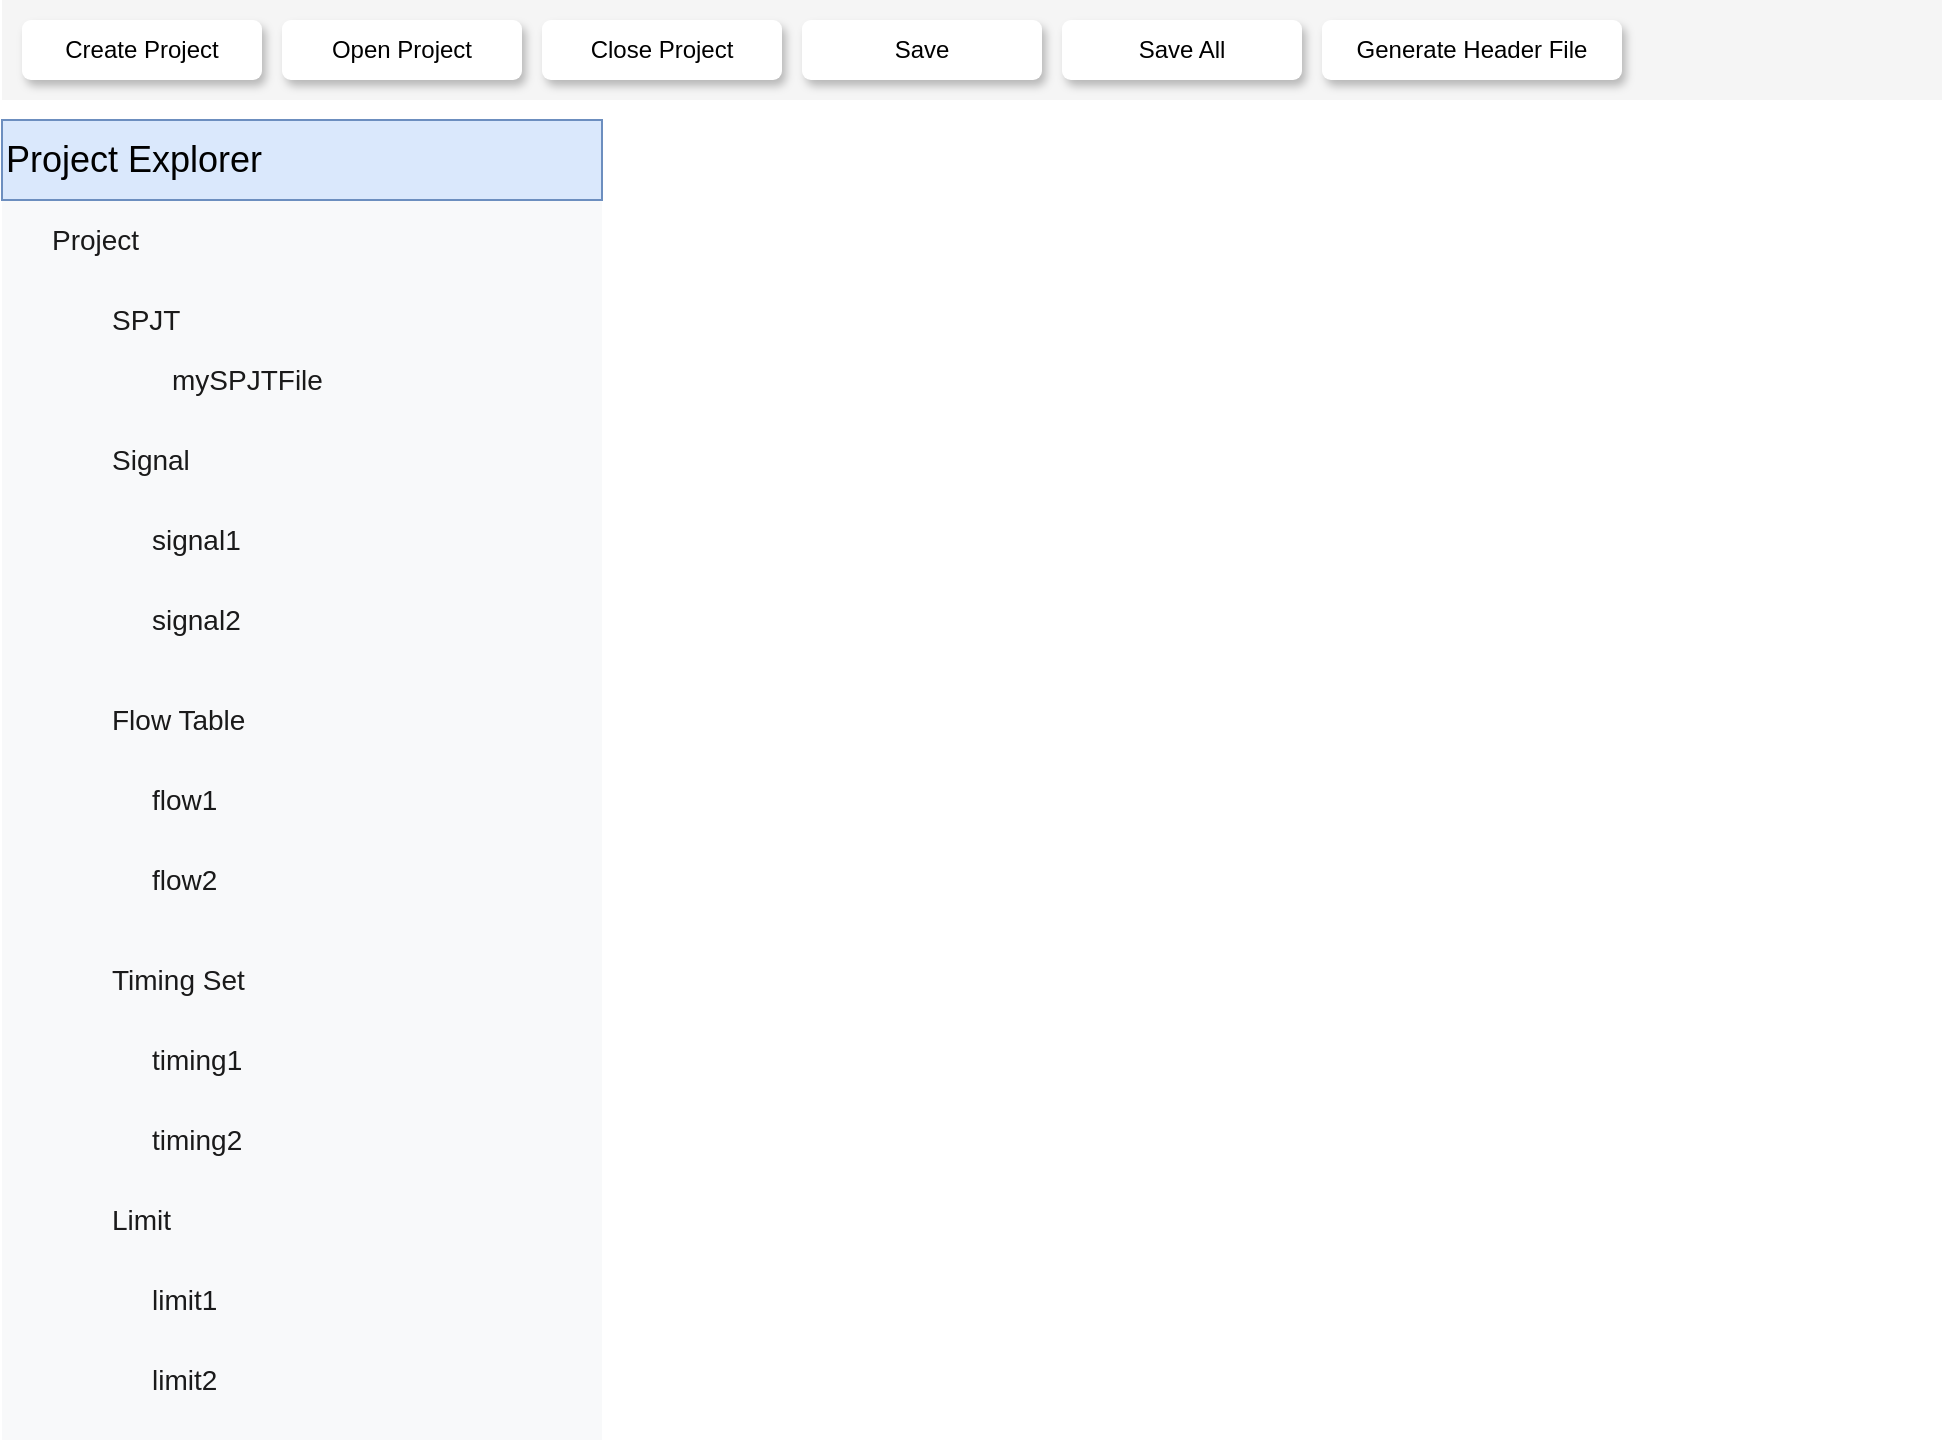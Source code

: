 <mxfile version="13.10.3" type="github" pages="2">
  <diagram id="FgyFkXJcIKG0fMY5ibd2" name="Project Explorer">
    <mxGraphModel dx="1185" dy="635" grid="1" gridSize="10" guides="1" tooltips="1" connect="1" arrows="1" fold="1" page="1" pageScale="1" pageWidth="827" pageHeight="1169" math="0" shadow="0">
      <root>
        <mxCell id="S2QvFrK3PuCgfU6eUb4U-0" />
        <mxCell id="S2QvFrK3PuCgfU6eUb4U-1" parent="S2QvFrK3PuCgfU6eUb4U-0" />
        <mxCell id="F_466ytePDx-1a6FgnFO-0" value="" style="fillColor=#F8F9FA;strokeColor=none;align=left;fontSize=14;fontColor=#323232;" parent="S2QvFrK3PuCgfU6eUb4U-1" vertex="1">
          <mxGeometry x="100" y="150" width="300" height="660" as="geometry" />
        </mxCell>
        <mxCell id="F_466ytePDx-1a6FgnFO-1" value="Project Explorer" style="html=1;shadow=0;dashed=0;fillColor=#dae8fc;strokeColor=#6c8ebf;perimeter=none;whiteSpace=wrap;resizeWidth=1;align=left;fontSize=18;" parent="F_466ytePDx-1a6FgnFO-0" vertex="1">
          <mxGeometry width="300" height="40" relative="1" as="geometry" />
        </mxCell>
        <mxCell id="F_466ytePDx-1a6FgnFO-2" value="Project" style="html=1;shadow=0;dashed=0;shape=mxgraph.bootstrap.rrect;rSize=5;strokeColor=none;perimeter=none;whiteSpace=wrap;align=left;spacing=15;fontSize=14;fillColor=none;fontColor=#1A1A1A;" parent="F_466ytePDx-1a6FgnFO-0" vertex="1">
          <mxGeometry x="0.5" width="279.5" height="40" relative="1" as="geometry">
            <mxPoint x="-140" y="40" as="offset" />
          </mxGeometry>
        </mxCell>
        <mxCell id="F_466ytePDx-1a6FgnFO-3" value="SPJT" style="html=1;shadow=0;dashed=0;fillColor=none;strokeColor=none;perimeter=none;whiteSpace=wrap;align=left;spacing=15;fontSize=14;fontColor=#1A1A1A;" parent="F_466ytePDx-1a6FgnFO-0" vertex="1">
          <mxGeometry x="0.5" width="100" height="40" relative="1" as="geometry">
            <mxPoint x="-110" y="80" as="offset" />
          </mxGeometry>
        </mxCell>
        <mxCell id="F_466ytePDx-1a6FgnFO-14" value="Signal" style="html=1;shadow=0;dashed=0;fillColor=none;strokeColor=none;perimeter=none;whiteSpace=wrap;align=left;spacing=15;fontSize=14;fontColor=#1A1A1A;" parent="F_466ytePDx-1a6FgnFO-0" vertex="1">
          <mxGeometry x="0.5" width="100" height="40" relative="1" as="geometry">
            <mxPoint x="-110" y="150" as="offset" />
          </mxGeometry>
        </mxCell>
        <mxCell id="F_466ytePDx-1a6FgnFO-15" value="Flow Table" style="html=1;shadow=0;dashed=0;fillColor=none;strokeColor=none;perimeter=none;whiteSpace=wrap;align=left;spacing=15;fontSize=14;fontColor=#1A1A1A;" parent="F_466ytePDx-1a6FgnFO-0" vertex="1">
          <mxGeometry x="0.5" width="100" height="40" relative="1" as="geometry">
            <mxPoint x="-110" y="280" as="offset" />
          </mxGeometry>
        </mxCell>
        <mxCell id="F_466ytePDx-1a6FgnFO-16" value="Timing Set" style="html=1;shadow=0;dashed=0;fillColor=none;strokeColor=none;perimeter=none;whiteSpace=wrap;align=left;spacing=15;fontSize=14;fontColor=#1A1A1A;" parent="F_466ytePDx-1a6FgnFO-0" vertex="1">
          <mxGeometry x="0.5" width="100" height="40" relative="1" as="geometry">
            <mxPoint x="-110" y="410" as="offset" />
          </mxGeometry>
        </mxCell>
        <mxCell id="F_466ytePDx-1a6FgnFO-17" value="Limit" style="html=1;shadow=0;dashed=0;fillColor=none;strokeColor=none;perimeter=none;whiteSpace=wrap;align=left;spacing=15;fontSize=14;fontColor=#1A1A1A;" parent="F_466ytePDx-1a6FgnFO-0" vertex="1">
          <mxGeometry x="0.5" width="100" height="40" relative="1" as="geometry">
            <mxPoint x="-110" y="530" as="offset" />
          </mxGeometry>
        </mxCell>
        <mxCell id="F_466ytePDx-1a6FgnFO-18" value="mySPJTFile" style="html=1;shadow=0;dashed=0;fillColor=none;strokeColor=none;perimeter=none;whiteSpace=wrap;align=left;spacing=15;fontSize=14;fontColor=#1A1A1A;" parent="F_466ytePDx-1a6FgnFO-0" vertex="1">
          <mxGeometry x="0.5" width="100" height="40" relative="1" as="geometry">
            <mxPoint x="-80" y="110" as="offset" />
          </mxGeometry>
        </mxCell>
        <mxCell id="F_466ytePDx-1a6FgnFO-19" value="signal1" style="html=1;shadow=0;dashed=0;fillColor=none;strokeColor=none;perimeter=none;whiteSpace=wrap;align=left;spacing=15;fontSize=14;fontColor=#1A1A1A;" parent="F_466ytePDx-1a6FgnFO-0" vertex="1">
          <mxGeometry x="0.5" width="100" height="40" relative="1" as="geometry">
            <mxPoint x="-90" y="190" as="offset" />
          </mxGeometry>
        </mxCell>
        <mxCell id="F_466ytePDx-1a6FgnFO-20" value="signal2" style="html=1;shadow=0;dashed=0;fillColor=none;strokeColor=none;perimeter=none;whiteSpace=wrap;align=left;spacing=15;fontSize=14;fontColor=#1A1A1A;" parent="F_466ytePDx-1a6FgnFO-0" vertex="1">
          <mxGeometry x="0.5" width="100" height="40" relative="1" as="geometry">
            <mxPoint x="-90" y="230" as="offset" />
          </mxGeometry>
        </mxCell>
        <mxCell id="F_466ytePDx-1a6FgnFO-21" value="flow1" style="html=1;shadow=0;dashed=0;fillColor=none;strokeColor=none;perimeter=none;whiteSpace=wrap;align=left;spacing=15;fontSize=14;fontColor=#1A1A1A;" parent="F_466ytePDx-1a6FgnFO-0" vertex="1">
          <mxGeometry x="0.5" width="100" height="40" relative="1" as="geometry">
            <mxPoint x="-90" y="320" as="offset" />
          </mxGeometry>
        </mxCell>
        <mxCell id="F_466ytePDx-1a6FgnFO-22" value="flow2" style="html=1;shadow=0;dashed=0;fillColor=none;strokeColor=none;perimeter=none;whiteSpace=wrap;align=left;spacing=15;fontSize=14;fontColor=#1A1A1A;" parent="F_466ytePDx-1a6FgnFO-0" vertex="1">
          <mxGeometry x="0.5" width="100" height="40" relative="1" as="geometry">
            <mxPoint x="-90" y="360" as="offset" />
          </mxGeometry>
        </mxCell>
        <mxCell id="F_466ytePDx-1a6FgnFO-23" value="timing1" style="html=1;shadow=0;dashed=0;fillColor=none;strokeColor=none;perimeter=none;whiteSpace=wrap;align=left;spacing=15;fontSize=14;fontColor=#1A1A1A;" parent="F_466ytePDx-1a6FgnFO-0" vertex="1">
          <mxGeometry x="0.5" width="100" height="40" relative="1" as="geometry">
            <mxPoint x="-90" y="450" as="offset" />
          </mxGeometry>
        </mxCell>
        <mxCell id="F_466ytePDx-1a6FgnFO-24" value="timing2" style="html=1;shadow=0;dashed=0;fillColor=none;strokeColor=none;perimeter=none;whiteSpace=wrap;align=left;spacing=15;fontSize=14;fontColor=#1A1A1A;" parent="F_466ytePDx-1a6FgnFO-0" vertex="1">
          <mxGeometry x="0.5" width="100" height="40" relative="1" as="geometry">
            <mxPoint x="-90" y="490" as="offset" />
          </mxGeometry>
        </mxCell>
        <mxCell id="F_466ytePDx-1a6FgnFO-25" value="limit2" style="html=1;shadow=0;dashed=0;fillColor=none;strokeColor=none;perimeter=none;whiteSpace=wrap;align=left;spacing=15;fontSize=14;fontColor=#1A1A1A;" parent="F_466ytePDx-1a6FgnFO-0" vertex="1">
          <mxGeometry x="0.5" width="100" height="40" relative="1" as="geometry">
            <mxPoint x="-90" y="610" as="offset" />
          </mxGeometry>
        </mxCell>
        <mxCell id="F_466ytePDx-1a6FgnFO-26" value="limit1" style="html=1;shadow=0;dashed=0;fillColor=none;strokeColor=none;perimeter=none;whiteSpace=wrap;align=left;spacing=15;fontSize=14;fontColor=#1A1A1A;" parent="F_466ytePDx-1a6FgnFO-0" vertex="1">
          <mxGeometry x="0.5" width="100" height="40" relative="1" as="geometry">
            <mxPoint x="-90" y="570" as="offset" />
          </mxGeometry>
        </mxCell>
        <mxCell id="EKYV59rnYQYyG5BfVOuk-0" value="" style="rounded=0;whiteSpace=wrap;html=1;fillColor=#f5f5f5;fontColor=#333333;strokeColor=none;" vertex="1" parent="S2QvFrK3PuCgfU6eUb4U-1">
          <mxGeometry x="100" y="90" width="970" height="50" as="geometry" />
        </mxCell>
        <mxCell id="EKYV59rnYQYyG5BfVOuk-1" value="Create Project" style="rounded=1;whiteSpace=wrap;html=1;strokeColor=none;shadow=1;" vertex="1" parent="S2QvFrK3PuCgfU6eUb4U-1">
          <mxGeometry x="110" y="100" width="120" height="30" as="geometry" />
        </mxCell>
        <mxCell id="EKYV59rnYQYyG5BfVOuk-2" value="Open Project" style="rounded=1;whiteSpace=wrap;html=1;strokeColor=none;shadow=1;" vertex="1" parent="S2QvFrK3PuCgfU6eUb4U-1">
          <mxGeometry x="240" y="100" width="120" height="30" as="geometry" />
        </mxCell>
        <mxCell id="EKYV59rnYQYyG5BfVOuk-3" value="Save" style="rounded=1;whiteSpace=wrap;html=1;strokeColor=none;shadow=1;" vertex="1" parent="S2QvFrK3PuCgfU6eUb4U-1">
          <mxGeometry x="500" y="100" width="120" height="30" as="geometry" />
        </mxCell>
        <mxCell id="EKYV59rnYQYyG5BfVOuk-4" value="Save All" style="rounded=1;whiteSpace=wrap;html=1;strokeColor=none;shadow=1;" vertex="1" parent="S2QvFrK3PuCgfU6eUb4U-1">
          <mxGeometry x="630" y="100" width="120" height="30" as="geometry" />
        </mxCell>
        <mxCell id="EKYV59rnYQYyG5BfVOuk-5" value="Close Project" style="rounded=1;whiteSpace=wrap;html=1;strokeColor=none;shadow=1;" vertex="1" parent="S2QvFrK3PuCgfU6eUb4U-1">
          <mxGeometry x="370" y="100" width="120" height="30" as="geometry" />
        </mxCell>
        <mxCell id="EKYV59rnYQYyG5BfVOuk-6" value="Generate Header File" style="rounded=1;whiteSpace=wrap;html=1;strokeColor=none;shadow=1;" vertex="1" parent="S2QvFrK3PuCgfU6eUb4U-1">
          <mxGeometry x="760" y="100" width="150" height="30" as="geometry" />
        </mxCell>
      </root>
    </mxGraphModel>
  </diagram>
  <diagram name="Page-1" id="c9db0220-8083-56f3-ca83-edcdcd058819">
    <mxGraphModel dx="1422" dy="706" grid="1" gridSize="10" guides="1" tooltips="1" connect="1" arrows="1" fold="1" page="1" pageScale="1.5" pageWidth="826" pageHeight="1169" background="#ffffff" math="0" shadow="0">
      <root>
        <mxCell id="0" style=";html=1;" />
        <mxCell id="1" style=";html=1;" parent="0" />
        <mxCell id="3d76a8aef4d5c911-1" value="" style="html=1;shadow=0;dashed=0;shape=mxgraph.bootstrap.rect;fillColor=#222222;strokeColor=none;whiteSpace=wrap;rounded=0;fontSize=12;fontColor=#000000;align=center;" parent="1" vertex="1">
          <mxGeometry x="40" y="70" width="1150" height="40" as="geometry" />
        </mxCell>
        <mxCell id="3d76a8aef4d5c911-2" value="Company" style="html=1;shadow=0;dashed=0;fillColor=none;strokeColor=none;shape=mxgraph.bootstrap.rect;fontColor=#999999;fontSize=14;whiteSpace=wrap;" parent="3d76a8aef4d5c911-1" vertex="1">
          <mxGeometry width="115" height="40" as="geometry" />
        </mxCell>
        <mxCell id="3d76a8aef4d5c911-3" value="People" style="html=1;shadow=0;dashed=0;shape=mxgraph.bootstrap.rect;fillColor=#000000;strokeColor=none;fontColor=#ffffff;spacingRight=30;whiteSpace=wrap;" parent="3d76a8aef4d5c911-1" vertex="1">
          <mxGeometry x="115" width="129.375" height="40" as="geometry" />
        </mxCell>
        <mxCell id="3d76a8aef4d5c911-4" value="84" style="html=1;shadow=0;dashed=0;shape=mxgraph.bootstrap.rrect;rSize=8;fillColor=#ff0000;strokeColor=none;fontColor=#ffffff;whiteSpace=wrap;" parent="3d76a8aef4d5c911-3" vertex="1">
          <mxGeometry x="1" y="0.5" width="25" height="16" relative="1" as="geometry">
            <mxPoint x="-30" y="-8" as="offset" />
          </mxGeometry>
        </mxCell>
        <mxCell id="3d76a8aef4d5c911-5" value="Violations" style="html=1;shadow=0;dashed=0;fillColor=none;strokeColor=none;shape=mxgraph.bootstrap.rect;fontColor=#999999;spacingRight=30;whiteSpace=wrap;" parent="3d76a8aef4d5c911-1" vertex="1">
          <mxGeometry x="244.375" width="158.125" height="40" as="geometry" />
        </mxCell>
        <mxCell id="3d76a8aef4d5c911-6" value="42" style="html=1;shadow=0;dashed=0;shape=mxgraph.bootstrap.rrect;rSize=8;fillColor=#ff0000;strokeColor=none;fontColor=#ffffff;whiteSpace=wrap;" parent="3d76a8aef4d5c911-5" vertex="1">
          <mxGeometry x="1" y="0.5" width="25" height="16" relative="1" as="geometry">
            <mxPoint x="-30" y="-8" as="offset" />
          </mxGeometry>
        </mxCell>
        <mxCell id="3d76a8aef4d5c911-7" value="Statistics" style="html=1;shadow=0;dashed=0;fillColor=none;strokeColor=none;shape=mxgraph.bootstrap.rect;fontColor=#999999;whiteSpace=wrap;" parent="3d76a8aef4d5c911-1" vertex="1">
          <mxGeometry x="402.5" width="115" height="40" as="geometry" />
        </mxCell>
        <mxCell id="3d76a8aef4d5c911-8" value="Settings" style="html=1;shadow=0;dashed=0;fillColor=none;strokeColor=none;shape=mxgraph.bootstrap.rect;fontColor=#999999;whiteSpace=wrap;" parent="3d76a8aef4d5c911-1" vertex="1">
          <mxGeometry x="517.5" width="100.625" height="40" as="geometry" />
        </mxCell>
        <mxCell id="3d76a8aef4d5c911-9" value="Profile" style="html=1;shadow=0;dashed=0;fillColor=none;strokeColor=none;shape=mxgraph.bootstrap.rect;fontColor=#999999;whiteSpace=wrap;" parent="3d76a8aef4d5c911-1" vertex="1">
          <mxGeometry x="948.75" width="100.625" height="40" as="geometry" />
        </mxCell>
        <mxCell id="3d76a8aef4d5c911-10" value="Log Out" style="html=1;shadow=0;dashed=0;fillColor=none;strokeColor=none;shape=mxgraph.bootstrap.rect;fontColor=#999999;whiteSpace=wrap;" parent="3d76a8aef4d5c911-1" vertex="1">
          <mxGeometry x="1049.375" width="100.625" height="40" as="geometry" />
        </mxCell>
        <mxCell id="3d76a8aef4d5c911-11" value="" style="html=1;shadow=0;dashed=0;shape=mxgraph.bootstrap.rrect;rSize=5;strokeColor=#dddddd;rounded=0;fontSize=12;align=center;" parent="1" vertex="1">
          <mxGeometry x="860" y="150" width="330" height="400" as="geometry" />
        </mxCell>
        <mxCell id="3d76a8aef4d5c911-12" value="320x200" style="shape=rect;fontSize=24;fillColor=#f0f0f0;strokeColor=none;fontColor=#999999;whiteSpace=wrap;" parent="3d76a8aef4d5c911-11" vertex="1">
          <mxGeometry x="5" y="5" width="320" height="200" as="geometry" />
        </mxCell>
        <mxCell id="3d76a8aef4d5c911-13" value="Thumbnail label" style="html=1;shadow=0;dashed=0;shape=mxgraph.bootstrap.anchor;fontSize=26;align=left;whiteSpace=wrap;" parent="3d76a8aef4d5c911-11" vertex="1">
          <mxGeometry x="15" y="220" width="300" height="40" as="geometry" />
        </mxCell>
        <mxCell id="3d76a8aef4d5c911-14" value="Cras justo odio, dapibus ac facilisis in, egestas eget quam. Donec id elit non mi porta gravida at eget metus. Nullam id dolor id nibh ultricies vehicula ut id elit." style="html=1;shadow=0;dashed=0;shape=mxgraph.bootstrap.anchor;strokeColor=#dddddd;whiteSpace=wrap;align=left;verticalAlign=top;fontSize=14;whiteSpace=wrap;" parent="3d76a8aef4d5c911-11" vertex="1">
          <mxGeometry x="15" y="260" width="300" height="80" as="geometry" />
        </mxCell>
        <mxCell id="3d76a8aef4d5c911-15" value="Button" style="html=1;shadow=0;dashed=0;shape=mxgraph.bootstrap.rrect;rSize=5;fontSize=16;fillColor=#3D8BCD;strokeColor=none;fontColor=#ffffff;whiteSpace=wrap;" parent="3d76a8aef4d5c911-11" vertex="1">
          <mxGeometry y="1" width="80" height="40" relative="1" as="geometry">
            <mxPoint x="15" y="-60" as="offset" />
          </mxGeometry>
        </mxCell>
        <mxCell id="3d76a8aef4d5c911-16" value="Button" style="html=1;shadow=0;dashed=0;shape=mxgraph.bootstrap.rrect;rSize=5;fontSize=16;strokeColor=#dddddd;whiteSpace=wrap;" parent="3d76a8aef4d5c911-11" vertex="1">
          <mxGeometry y="1" width="80" height="40" relative="1" as="geometry">
            <mxPoint x="100" y="-60" as="offset" />
          </mxGeometry>
        </mxCell>
        <mxCell id="3d76a8aef4d5c911-17" value="Template name" style="html=1;shadow=0;dashed=0;shape=mxgraph.bootstrap.rect;strokeColor=none;fillColor=none;fontColor=#999999;align=left;spacingLeft=5;whiteSpace=wrap;rounded=0;" parent="1" vertex="1">
          <mxGeometry x="40" y="130" width="200" height="20" as="geometry" />
        </mxCell>
        <mxCell id="3d76a8aef4d5c911-18" value="Uncompleted Profile" style="html=1;shadow=0;dashed=0;shape=mxgraph.bootstrap.rrect;rSize=5;strokeColor=#dddddd;;align=left;spacingLeft=10;fontSize=16;whiteSpace=wrap;rounded=0;" parent="1" vertex="1">
          <mxGeometry x="40" y="150" width="800" height="40" as="geometry" />
        </mxCell>
        <mxCell id="3d76a8aef4d5c911-19" value="Subject" style="html=1;shadow=0;dashed=0;shape=mxgraph.bootstrap.rect;strokeColor=none;fillColor=none;fontColor=#999999;align=left;spacingLeft=5;whiteSpace=wrap;rounded=0;" parent="1" vertex="1">
          <mxGeometry x="40" y="210" width="200" height="20" as="geometry" />
        </mxCell>
        <mxCell id="3d76a8aef4d5c911-20" value="Hello, %USER_FULL_NAME%" style="html=1;shadow=0;dashed=0;shape=mxgraph.bootstrap.rrect;rSize=5;strokeColor=#dddddd;align=left;spacingLeft=10;fontSize=16;whiteSpace=wrap;rounded=0;" parent="1" vertex="1">
          <mxGeometry x="40" y="230" width="800" height="40" as="geometry" />
        </mxCell>
        <mxCell id="3d76a8aef4d5c911-21" value="Insert System Variable" style="html=1;shadow=0;dashed=0;shape=mxgraph.bootstrap.rect;strokeColor=none;fillColor=none;align=right;fontSize=10;whiteSpace=wrap;rounded=0;" parent="1" vertex="1">
          <mxGeometry x="690" y="210" width="120" height="20" as="geometry" />
        </mxCell>
        <mxCell id="3d76a8aef4d5c911-22" value="" style="shape=triangle;strokeColor=none;fillColor=#000000;direction=south;rounded=0;shadow=1;fontSize=12;fontColor=#000000;align=center;html=1;" parent="1" vertex="1">
          <mxGeometry x="812" y="217" width="8" height="4" as="geometry" />
        </mxCell>
        <mxCell id="3d76a8aef4d5c911-23" value="Message" style="html=1;shadow=0;dashed=0;shape=mxgraph.bootstrap.rect;strokeColor=none;fillColor=none;fontColor=#999999;align=left;spacingLeft=5;whiteSpace=wrap;rounded=0;" parent="1" vertex="1">
          <mxGeometry x="40" y="290" width="200" height="20" as="geometry" />
        </mxCell>
        <mxCell id="3d76a8aef4d5c911-24" value="Hello %USER_FULL_NAME%!&#xa;&#xa;At vero eos et accusamus et iusto odio dignissimos ducimus, qui blanditiis praesentium voluptatum deleniti atque corrupti, quosdolores et quas molestias excepturi sint, obcaecati cupiditate non provident, similique sunt in culpa, qui officia deserunt mollitiaanimi, id est laborum et dolorum fuga. Et harum quidem rerum facilis est et expedita distinctio. Nam libero tempore, cum solutanobis est eligendi optio, cumque nihil impedit, quo minus id, quod maxime placeat, facere possimus, omnis voluptas assumendaest, omnis dolor repellendus." style="html=1;shadow=0;dashed=0;shape=mxgraph.bootstrap.rrect;rSize=5;fontSize=12;strokeColor=#dddddd;align=left;spacing=10;verticalAlign=top;whiteSpace=wrap;rounded=0;" parent="1" vertex="1">
          <mxGeometry x="40" y="310" width="800" height="240" as="geometry" />
        </mxCell>
        <mxCell id="3d76a8aef4d5c911-25" value="Insert System Variable" style="html=1;shadow=0;dashed=0;shape=mxgraph.bootstrap.rect;strokeColor=none;fillColor=none;align=right;fontSize=10;whiteSpace=wrap;rounded=0;" parent="1" vertex="1">
          <mxGeometry x="690" y="290" width="120" height="20" as="geometry" />
        </mxCell>
        <mxCell id="3d76a8aef4d5c911-26" value="" style="shape=triangle;strokeColor=none;fillColor=#000000;direction=south;rounded=0;shadow=1;fontSize=12;fontColor=#000000;align=center;html=1;" parent="1" vertex="1">
          <mxGeometry x="812" y="297" width="8" height="4" as="geometry" />
        </mxCell>
        <mxCell id="3d76a8aef4d5c911-27" value="%USER_FULL_NAME%&#xa;%USER_EMAIL%&#xa;%USER_PROFILE_COMPLETENESS%&#xa;%USER_NUM_SUCCESS_TRADES%&#xa;%USER_FULL_NAME%&#xa;%USER_EMAIL%&#xa;%USER_PROFILE_COMPLETENESS%&#xa;%USER_NUM_SUCCESS_SELLS%" style="html=1;shadow=0;dashed=0;shape=mxgraph.bootstrap.rrect;fontSize=12;rSize=2;strokeColor=#dddddd;align=left;verticalAlign=top;spacing=10;shadow=1;whiteSpace=wrap;rounded=0;" parent="1" vertex="1">
          <mxGeometry x="590" y="305" width="240" height="140" as="geometry" />
        </mxCell>
        <mxCell id="3d76a8aef4d5c911-28" value="Message Type" style="html=1;shadow=0;dashed=0;shape=mxgraph.bootstrap.rect;strokeColor=none;fillColor=none;fontColor=#999999;align=left;spacingLeft=5;whiteSpace=wrap;rounded=0;" parent="1" vertex="1">
          <mxGeometry x="40" y="570" width="200" height="20" as="geometry" />
        </mxCell>
        <mxCell id="3d76a8aef4d5c911-29" value="Email + Push" style="html=1;shadow=0;dashed=0;shape=mxgraph.bootstrap.rrect;rSize=5;strokeColor=#dddddd;align=left;spacingLeft=10;fontSize=16;whiteSpace=wrap;rounded=0;" parent="1" vertex="1">
          <mxGeometry x="40" y="590" width="390" height="40" as="geometry" />
        </mxCell>
        <mxCell id="3d76a8aef4d5c911-30" value="" style="shape=triangle;strokeColor=none;fillColor=#000000;direction=south;rounded=0;shadow=1;fontSize=12;fontColor=#000000;align=center;html=1;" parent="1" vertex="1">
          <mxGeometry x="410" y="607" width="10" height="5" as="geometry" />
        </mxCell>
        <mxCell id="3d76a8aef4d5c911-31" value="Tap target" style="html=1;shadow=0;dashed=0;shape=mxgraph.bootstrap.rect;strokeColor=none;fillColor=none;fontColor=#999999;align=left;spacingLeft=5;whiteSpace=wrap;rounded=0;" parent="1" vertex="1">
          <mxGeometry x="450" y="570" width="200" height="20" as="geometry" />
        </mxCell>
        <mxCell id="3d76a8aef4d5c911-32" value="Profile Screen" style="html=1;shadow=0;dashed=0;shape=mxgraph.bootstrap.rrect;rSize=5;strokeColor=#dddddd;align=left;spacingLeft=10;fontSize=16;whiteSpace=wrap;rounded=0;" parent="1" vertex="1">
          <mxGeometry x="450" y="590" width="390" height="40" as="geometry" />
        </mxCell>
        <mxCell id="3d76a8aef4d5c911-33" value="" style="shape=triangle;strokeColor=none;fillColor=#000000;direction=south;rounded=0;shadow=1;fontSize=12;fontColor=#000000;align=center;html=1;" parent="1" vertex="1">
          <mxGeometry x="820" y="607" width="10" height="5" as="geometry" />
        </mxCell>
        <mxCell id="3d76a8aef4d5c911-34" value="Send to Group" style="html=1;shadow=0;dashed=0;shape=mxgraph.bootstrap.rect;strokeColor=none;fillColor=none;fontColor=#999999;align=left;spacingLeft=5;whiteSpace=wrap;rounded=0;" parent="1" vertex="1">
          <mxGeometry x="40" y="650" width="200" height="20" as="geometry" />
        </mxCell>
        <mxCell id="3d76a8aef4d5c911-35" value="Top Management" style="html=1;shadow=0;dashed=0;shape=mxgraph.bootstrap.checkbox;fontSize=12;strokeColor=#999999;align=left;labelPosition=right;spacingLeft=5;rounded=0;" parent="1" vertex="1">
          <mxGeometry x="50" y="673" width="14" height="14" as="geometry" />
        </mxCell>
        <mxCell id="3d76a8aef4d5c911-36" value="Marketing Department" style="html=1;shadow=0;dashed=0;shape=mxgraph.bootstrap.rrect;fontSize=12;rSize=3;strokeColor=#999999;align=left;labelPosition=right;spacingLeft=5;rounded=0;" parent="1" vertex="1">
          <mxGeometry x="50" y="693" width="14" height="14" as="geometry" />
        </mxCell>
        <mxCell id="3d76a8aef4d5c911-37" value="Design Department" style="html=1;shadow=0;dashed=0;shape=mxgraph.bootstrap.checkbox;fontSize=12;strokeColor=#999999;align=left;labelPosition=right;spacingLeft=5;rounded=0;" parent="1" vertex="1">
          <mxGeometry x="50" y="713" width="14" height="14" as="geometry" />
        </mxCell>
        <mxCell id="3d76a8aef4d5c911-38" value="Financial Department" style="html=1;shadow=0;dashed=0;shape=mxgraph.bootstrap.rrect;fontSize=12;rSize=3;strokeColor=#999999;align=left;labelPosition=right;spacingLeft=5;rounded=0;" parent="1" vertex="1">
          <mxGeometry x="50" y="733" width="14" height="14" as="geometry" />
        </mxCell>
        <mxCell id="3d76a8aef4d5c911-39" value="Supply Department" style="html=1;shadow=0;dashed=0;shape=mxgraph.bootstrap.rrect;fontSize=12;rSize=3;strokeColor=#999999;align=left;labelPosition=right;spacingLeft=5;rounded=0;" parent="1" vertex="1">
          <mxGeometry x="50" y="753" width="14" height="14" as="geometry" />
        </mxCell>
        <mxCell id="3d76a8aef4d5c911-40" value="Set Type" style="html=1;shadow=0;dashed=0;shape=mxgraph.bootstrap.rect;strokeColor=none;fillColor=none;fontColor=#999999;align=left;spacingLeft=5;whiteSpace=wrap;rounded=0;" parent="1" vertex="1">
          <mxGeometry x="450" y="650" width="200" height="20" as="geometry" />
        </mxCell>
        <mxCell id="3d76a8aef4d5c911-41" value="" style="shape=ellipse;dashed=0;strokeColor=#999999;fillColor=#ffffff;html=1;rounded=0;shadow=1;fontSize=12;fontColor=#000000;align=center;" parent="1" vertex="1">
          <mxGeometry x="460" y="673" width="14" height="14" as="geometry" />
        </mxCell>
        <mxCell id="3d76a8aef4d5c911-42" value="News" style="html=1;shadow=0;dashed=0;shape=mxgraph.bootstrap.rrect;align=center;rSize=3;strokeColor=none;fillColor=#58B957;fontColor=#ffffff;fontStyle=1;fontSize=10;whiteSpace=wrap;rounded=0;" parent="1" vertex="1">
          <mxGeometry x="480" y="673" width="40" height="14" as="geometry" />
        </mxCell>
        <mxCell id="3d76a8aef4d5c911-43" value="" style="html=1;shadow=0;dashed=0;shape=mxgraph.bootstrap.radioButton;strokeColor=#999999;fillColor=#ffffff;rounded=0;fontSize=12;fontColor=#000000;align=center;" parent="1" vertex="1">
          <mxGeometry x="460" y="693" width="14" height="14" as="geometry" />
        </mxCell>
        <mxCell id="3d76a8aef4d5c911-44" value="Reports" style="html=1;shadow=0;dashed=0;shape=mxgraph.bootstrap.rrect;align=center;rSize=3;strokeColor=none;fillColor=#55BFE0;fontColor=#ffffff;fontStyle=1;fontSize=10;whiteSpace=wrap;rounded=0;" parent="1" vertex="1">
          <mxGeometry x="480" y="693" width="50" height="14" as="geometry" />
        </mxCell>
        <mxCell id="3d76a8aef4d5c911-45" value="" style="shape=ellipse;dashed=0;strokeColor=#999999;fillColor=#ffffff;html=1;rounded=0;shadow=1;fontSize=12;fontColor=#000000;align=center;" parent="1" vertex="1">
          <mxGeometry x="460" y="713" width="14" height="14" as="geometry" />
        </mxCell>
        <mxCell id="3d76a8aef4d5c911-46" value="Documents" style="html=1;shadow=0;dashed=0;shape=mxgraph.bootstrap.rrect;align=center;rSize=3;strokeColor=none;fillColor=#EFAC43;fontColor=#ffffff;fontStyle=1;fontSize=10;whiteSpace=wrap;rounded=0;" parent="1" vertex="1">
          <mxGeometry x="480" y="713" width="70" height="14" as="geometry" />
        </mxCell>
        <mxCell id="3d76a8aef4d5c911-47" value="" style="shape=ellipse;dashed=0;strokeColor=#999999;fillColor=#ffffff;html=1;rounded=0;shadow=1;fontSize=12;fontColor=#000000;align=center;" parent="1" vertex="1">
          <mxGeometry x="460" y="733" width="14" height="14" as="geometry" />
        </mxCell>
        <mxCell id="3d76a8aef4d5c911-48" value="Media" style="html=1;shadow=0;dashed=0;shape=mxgraph.bootstrap.rrect;align=center;rSize=3;strokeColor=none;fillColor=#3D8BCD;fontColor=#ffffff;fontStyle=1;fontSize=10;whiteSpace=wrap;rounded=0;" parent="1" vertex="1">
          <mxGeometry x="480" y="733" width="40" height="14" as="geometry" />
        </mxCell>
        <mxCell id="3d76a8aef4d5c911-49" value="" style="shape=ellipse;dashed=0;strokeColor=#999999;fillColor=#ffffff;html=1;rounded=0;shadow=1;fontSize=12;fontColor=#000000;align=center;" parent="1" vertex="1">
          <mxGeometry x="460" y="753" width="14" height="14" as="geometry" />
        </mxCell>
        <mxCell id="3d76a8aef4d5c911-50" value="Text" style="html=1;shadow=0;dashed=0;shape=mxgraph.bootstrap.rrect;align=center;rSize=3;strokeColor=none;fillColor=#999999;fontColor=#ffffff;fontStyle=1;fontSize=10;whiteSpace=wrap;rounded=0;" parent="1" vertex="1">
          <mxGeometry x="480" y="753" width="30" height="14" as="geometry" />
        </mxCell>
        <mxCell id="3d76a8aef4d5c911-51" value="Save Template" style="html=1;shadow=0;dashed=0;shape=mxgraph.bootstrap.rrect;align=center;rSize=5;strokeColor=none;fillColor=#3D8BCD;fontColor=#ffffff;fontSize=16;whiteSpace=wrap;rounded=0;" parent="1" vertex="1">
          <mxGeometry x="40" y="810" width="150" height="40" as="geometry" />
        </mxCell>
        <mxCell id="3d76a8aef4d5c911-52" value="Cancel" style="html=1;shadow=0;dashed=0;shape=mxgraph.bootstrap.rrect;align=center;rSize=5;strokeColor=#dddddd;fontSize=16;whiteSpace=wrap;rounded=0;" parent="1" vertex="1">
          <mxGeometry x="210" y="810" width="100" height="40" as="geometry" />
        </mxCell>
        <mxCell id="3d76a8aef4d5c911-53" value="Delete Template" style="html=1;shadow=0;dashed=0;shape=mxgraph.bootstrap.rrect;align=center;rSize=5;strokeColor=none;fillColor=#DB524C;fontColor=#ffffff;fontSize=16;whiteSpace=wrap;rounded=0;" parent="1" vertex="1">
          <mxGeometry x="670" y="810" width="170" height="40" as="geometry" />
        </mxCell>
        <mxCell id="3d76a8aef4d5c911-54" value="" style="html=1;shadow=0;dashed=0;shape=mxgraph.bootstrap.rrect;rSize=5;strokeColor=#dddddd;rounded=0;fontSize=12;align=center;" parent="1" vertex="1">
          <mxGeometry x="860" y="580" width="330" height="400" as="geometry" />
        </mxCell>
        <mxCell id="3d76a8aef4d5c911-55" value="320x200" style="shape=rect;fontSize=24;fillColor=#f0f0f0;strokeColor=none;fontColor=#999999;whiteSpace=wrap;" parent="3d76a8aef4d5c911-54" vertex="1">
          <mxGeometry x="5" y="5" width="320" height="200" as="geometry" />
        </mxCell>
        <mxCell id="3d76a8aef4d5c911-56" value="Thumbnail label" style="html=1;shadow=0;dashed=0;shape=mxgraph.bootstrap.anchor;fontSize=26;align=left;whiteSpace=wrap;" parent="3d76a8aef4d5c911-54" vertex="1">
          <mxGeometry x="15" y="220" width="300" height="40" as="geometry" />
        </mxCell>
        <mxCell id="3d76a8aef4d5c911-57" value="Cras justo odio, dapibus ac facilisis in, egestas eget quam. Donec id elit non mi porta gravida at eget metus. Nullam id dolor id nibh ultricies vehicula ut id elit." style="html=1;shadow=0;dashed=0;shape=mxgraph.bootstrap.anchor;strokeColor=#dddddd;whiteSpace=wrap;align=left;verticalAlign=top;fontSize=14;whiteSpace=wrap;" parent="3d76a8aef4d5c911-54" vertex="1">
          <mxGeometry x="15" y="260" width="300" height="80" as="geometry" />
        </mxCell>
        <mxCell id="3d76a8aef4d5c911-58" value="Button" style="html=1;shadow=0;dashed=0;shape=mxgraph.bootstrap.rrect;rSize=5;fontSize=16;fillColor=#3D8BCD;strokeColor=none;fontColor=#ffffff;whiteSpace=wrap;" parent="3d76a8aef4d5c911-54" vertex="1">
          <mxGeometry y="1" width="80" height="40" relative="1" as="geometry">
            <mxPoint x="15" y="-60" as="offset" />
          </mxGeometry>
        </mxCell>
        <mxCell id="3d76a8aef4d5c911-59" value="Button" style="html=1;shadow=0;dashed=0;shape=mxgraph.bootstrap.rrect;rSize=5;fontSize=16;strokeColor=#dddddd;whiteSpace=wrap;" parent="3d76a8aef4d5c911-54" vertex="1">
          <mxGeometry y="1" width="80" height="40" relative="1" as="geometry">
            <mxPoint x="100" y="-60" as="offset" />
          </mxGeometry>
        </mxCell>
      </root>
    </mxGraphModel>
  </diagram>
</mxfile>
